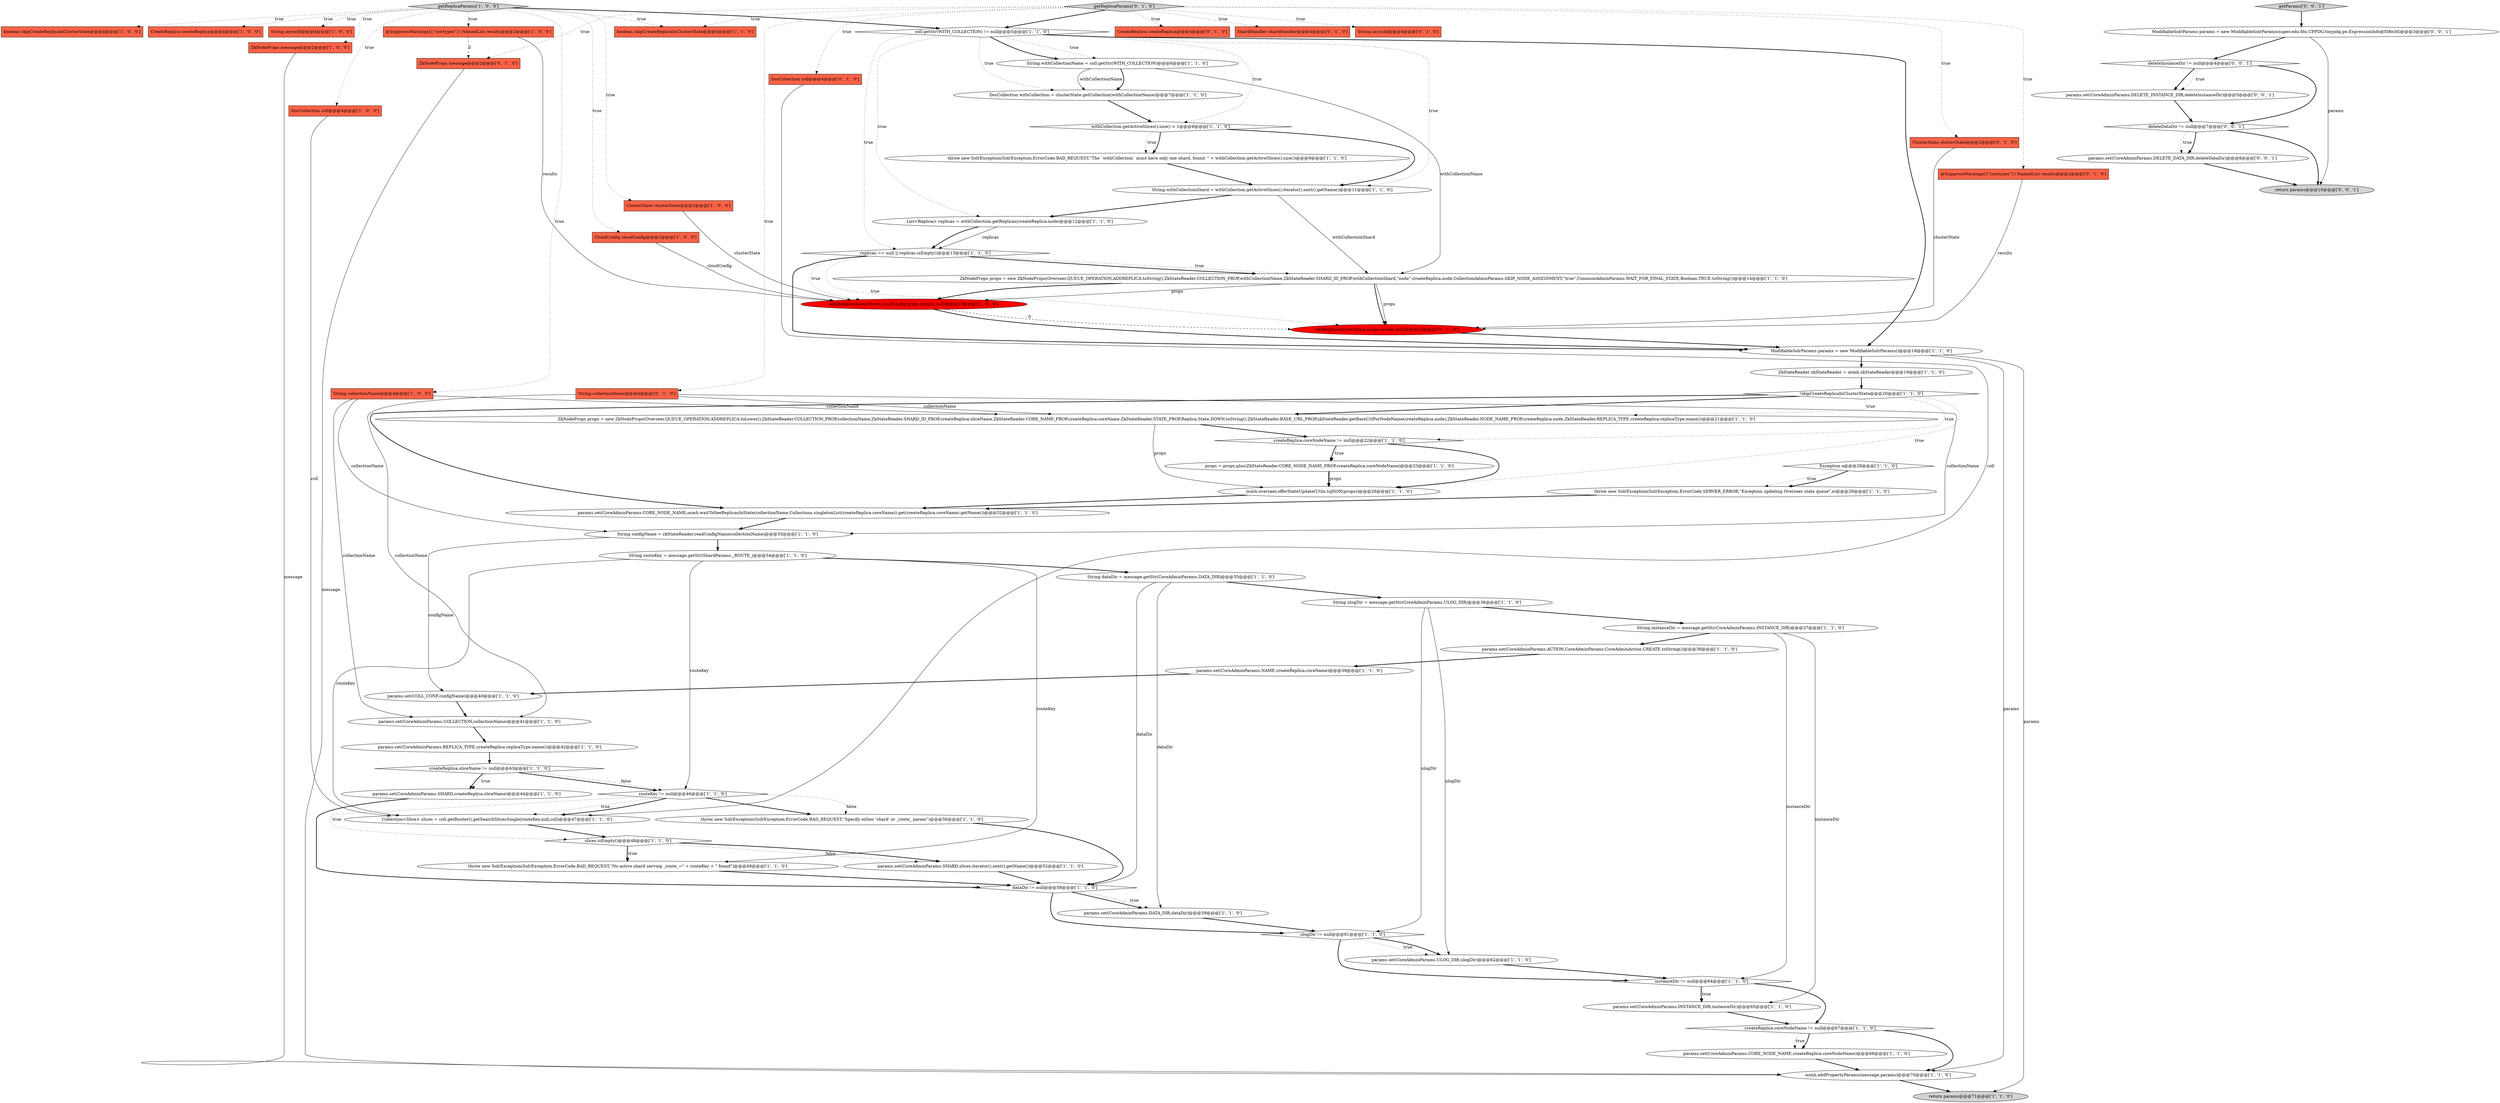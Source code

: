 digraph {
5 [style = filled, label = "getReplicaParams['1', '0', '0']", fillcolor = lightgray, shape = diamond image = "AAA0AAABBB1BBB"];
29 [style = filled, label = "dataDir != null@@@58@@@['1', '1', '0']", fillcolor = white, shape = diamond image = "AAA0AAABBB1BBB"];
36 [style = filled, label = "coll.getStr(WITH_COLLECTION) != null@@@5@@@['1', '1', '0']", fillcolor = white, shape = diamond image = "AAA0AAABBB1BBB"];
39 [style = filled, label = "String withCollectionName = coll.getStr(WITH_COLLECTION)@@@6@@@['1', '1', '0']", fillcolor = white, shape = ellipse image = "AAA0AAABBB1BBB"];
72 [style = filled, label = "ModifiableSolrParams params = new ModifiableSolrParams(super.edu.fdu.CPPDG.tinypdg.pe.ExpressionInfo@f38e3d)@@@3@@@['0', '0', '1']", fillcolor = white, shape = ellipse image = "AAA0AAABBB3BBB"];
15 [style = filled, label = "withCollection.getActiveSlices().size() > 1@@@8@@@['1', '1', '0']", fillcolor = white, shape = diamond image = "AAA0AAABBB1BBB"];
47 [style = filled, label = "ClusterState clusterState@@@2@@@['1', '0', '0']", fillcolor = tomato, shape = box image = "AAA0AAABBB1BBB"];
21 [style = filled, label = "params.set(CoreAdminParams.SHARD,createReplica.sliceName)@@@44@@@['1', '1', '0']", fillcolor = white, shape = ellipse image = "AAA0AAABBB1BBB"];
34 [style = filled, label = "String instanceDir = message.getStr(CoreAdminParams.INSTANCE_DIR)@@@37@@@['1', '1', '0']", fillcolor = white, shape = ellipse image = "AAA0AAABBB1BBB"];
67 [style = filled, label = "DocCollection coll@@@4@@@['0', '1', '0']", fillcolor = tomato, shape = box image = "AAA0AAABBB2BBB"];
27 [style = filled, label = "ocmh.overseer.offerStateUpdate(Utils.toJSON(props))@@@26@@@['1', '1', '0']", fillcolor = white, shape = ellipse image = "AAA0AAABBB1BBB"];
44 [style = filled, label = "List<Replica> replicas = withCollection.getReplicas(createReplica.node)@@@12@@@['1', '1', '0']", fillcolor = white, shape = ellipse image = "AAA0AAABBB1BBB"];
75 [style = filled, label = "params.set(CoreAdminParams.DELETE_INSTANCE_DIR,deleteInstanceDir)@@@5@@@['0', '0', '1']", fillcolor = white, shape = ellipse image = "AAA0AAABBB3BBB"];
52 [style = filled, label = "ZkNodeProps props = new ZkNodeProps(Overseer.QUEUE_OPERATION,ADDREPLICA.toString(),ZkStateReader.COLLECTION_PROP,withCollectionName,ZkStateReader.SHARD_ID_PROP,withCollectionShard,\"node\",createReplica.node,CollectionAdminParams.SKIP_NODE_ASSIGNMENT,\"true\",CommonAdminParams.WAIT_FOR_FINAL_STATE,Boolean.TRUE.toString())@@@14@@@['1', '1', '0']", fillcolor = white, shape = ellipse image = "AAA0AAABBB1BBB"];
54 [style = filled, label = "params.set(CoreAdminParams.DATA_DIR,dataDir)@@@59@@@['1', '1', '0']", fillcolor = white, shape = ellipse image = "AAA0AAABBB1BBB"];
71 [style = filled, label = "getParams['0', '0', '1']", fillcolor = lightgray, shape = diamond image = "AAA0AAABBB3BBB"];
64 [style = filled, label = "String collectionName@@@4@@@['0', '1', '0']", fillcolor = tomato, shape = box image = "AAA0AAABBB2BBB"];
8 [style = filled, label = "params.set(CoreAdminParams.INSTANCE_DIR,instanceDir)@@@65@@@['1', '1', '0']", fillcolor = white, shape = ellipse image = "AAA0AAABBB1BBB"];
35 [style = filled, label = "params.set(CoreAdminParams.SHARD,slices.iterator().next().getName())@@@52@@@['1', '1', '0']", fillcolor = white, shape = ellipse image = "AAA0AAABBB1BBB"];
24 [style = filled, label = "throw new SolrException(SolrException.ErrorCode.BAD_REQUEST,\"Specify either 'shard' or _route_ param\")@@@56@@@['1', '1', '0']", fillcolor = white, shape = ellipse image = "AAA0AAABBB1BBB"];
59 [style = filled, label = "CreateReplica createReplica@@@4@@@['0', '1', '0']", fillcolor = tomato, shape = box image = "AAA0AAABBB2BBB"];
2 [style = filled, label = "Collection<Slice> slices = coll.getRouter().getSearchSlicesSingle(routeKey,null,coll)@@@47@@@['1', '1', '0']", fillcolor = white, shape = ellipse image = "AAA0AAABBB1BBB"];
18 [style = filled, label = "throw new SolrException(SolrException.ErrorCode.BAD_REQUEST,\"The `withCollection` must have only one shard, found: \" + withCollection.getActiveSlices().size())@@@9@@@['1', '1', '0']", fillcolor = white, shape = ellipse image = "AAA0AAABBB1BBB"];
69 [style = filled, label = "deleteDataDir != null@@@7@@@['0', '0', '1']", fillcolor = white, shape = diamond image = "AAA0AAABBB3BBB"];
45 [style = filled, label = "ulogDir != null@@@61@@@['1', '1', '0']", fillcolor = white, shape = diamond image = "AAA0AAABBB1BBB"];
61 [style = filled, label = "ShardHandler shardHandler@@@4@@@['0', '1', '0']", fillcolor = tomato, shape = box image = "AAA0AAABBB2BBB"];
66 [style = filled, label = "getReplicaParams['0', '1', '0']", fillcolor = lightgray, shape = diamond image = "AAA0AAABBB2BBB"];
37 [style = filled, label = "Exception e@@@28@@@['1', '1', '0']", fillcolor = white, shape = diamond image = "AAA0AAABBB1BBB"];
58 [style = filled, label = "ZkNodeProps props = new ZkNodeProps(Overseer.QUEUE_OPERATION,ADDREPLICA.toLower(),ZkStateReader.COLLECTION_PROP,collectionName,ZkStateReader.SHARD_ID_PROP,createReplica.sliceName,ZkStateReader.CORE_NAME_PROP,createReplica.coreName,ZkStateReader.STATE_PROP,Replica.State.DOWN.toString(),ZkStateReader.BASE_URL_PROP,zkStateReader.getBaseUrlForNodeName(createReplica.node),ZkStateReader.NODE_NAME_PROP,createReplica.node,ZkStateReader.REPLICA_TYPE,createReplica.replicaType.name())@@@21@@@['1', '1', '0']", fillcolor = white, shape = ellipse image = "AAA0AAABBB1BBB"];
11 [style = filled, label = "routeKey != null@@@46@@@['1', '1', '0']", fillcolor = white, shape = diamond image = "AAA0AAABBB1BBB"];
19 [style = filled, label = "String withCollectionShard = withCollection.getActiveSlices().iterator().next().getName()@@@11@@@['1', '1', '0']", fillcolor = white, shape = ellipse image = "AAA0AAABBB1BBB"];
10 [style = filled, label = "createReplica.coreNodeName != null@@@22@@@['1', '1', '0']", fillcolor = white, shape = diamond image = "AAA0AAABBB1BBB"];
63 [style = filled, label = "String asyncId@@@4@@@['0', '1', '0']", fillcolor = tomato, shape = box image = "AAA0AAABBB2BBB"];
14 [style = filled, label = "CreateReplica createReplica@@@4@@@['1', '0', '0']", fillcolor = tomato, shape = box image = "AAA0AAABBB1BBB"];
1 [style = filled, label = "String asyncId@@@4@@@['1', '0', '0']", fillcolor = tomato, shape = box image = "AAA0AAABBB1BBB"];
6 [style = filled, label = "ZkNodeProps message@@@2@@@['1', '0', '0']", fillcolor = tomato, shape = box image = "AAA0AAABBB1BBB"];
13 [style = filled, label = "addReplica(clusterState,cloudConfig,props,results,null)@@@15@@@['1', '0', '0']", fillcolor = red, shape = ellipse image = "AAA1AAABBB1BBB"];
17 [style = filled, label = "DocCollection withCollection = clusterState.getCollection(withCollectionName)@@@7@@@['1', '1', '0']", fillcolor = white, shape = ellipse image = "AAA0AAABBB1BBB"];
31 [style = filled, label = "params.set(CoreAdminParams.CORE_NODE_NAME,ocmh.waitToSeeReplicasInState(collectionName,Collections.singletonList(createReplica.coreName)).get(createReplica.coreName).getName())@@@32@@@['1', '1', '0']", fillcolor = white, shape = ellipse image = "AAA0AAABBB1BBB"];
32 [style = filled, label = "ZkStateReader zkStateReader = ocmh.zkStateReader@@@19@@@['1', '1', '0']", fillcolor = white, shape = ellipse image = "AAA0AAABBB1BBB"];
3 [style = filled, label = "throw new SolrException(SolrException.ErrorCode.BAD_REQUEST,\"No active shard serving _route_=\" + routeKey + \" found\")@@@49@@@['1', '1', '0']", fillcolor = white, shape = ellipse image = "AAA0AAABBB1BBB"];
33 [style = filled, label = "params.set(CoreAdminParams.CORE_NODE_NAME,createReplica.coreNodeName)@@@68@@@['1', '1', '0']", fillcolor = white, shape = ellipse image = "AAA0AAABBB1BBB"];
40 [style = filled, label = "slices.isEmpty()@@@48@@@['1', '1', '0']", fillcolor = white, shape = diamond image = "AAA0AAABBB1BBB"];
42 [style = filled, label = "instanceDir != null@@@64@@@['1', '1', '0']", fillcolor = white, shape = diamond image = "AAA0AAABBB1BBB"];
55 [style = filled, label = "boolean skipCreateReplicaInClusterState@@@4@@@['1', '1', '0']", fillcolor = tomato, shape = box image = "AAA0AAABBB1BBB"];
56 [style = filled, label = "@SuppressWarnings({\"rawtypes\"}) NamedList results@@@2@@@['1', '0', '0']", fillcolor = tomato, shape = box image = "AAA1AAABBB1BBB"];
22 [style = filled, label = "createReplica.coreNodeName != null@@@67@@@['1', '1', '0']", fillcolor = white, shape = diamond image = "AAA0AAABBB1BBB"];
28 [style = filled, label = "params.set(CoreAdminParams.REPLICA_TYPE,createReplica.replicaType.name())@@@42@@@['1', '1', '0']", fillcolor = white, shape = ellipse image = "AAA0AAABBB1BBB"];
30 [style = filled, label = "params.set(CoreAdminParams.NAME,createReplica.coreName)@@@39@@@['1', '1', '0']", fillcolor = white, shape = ellipse image = "AAA0AAABBB1BBB"];
23 [style = filled, label = "ModifiableSolrParams params = new ModifiableSolrParams()@@@18@@@['1', '1', '0']", fillcolor = white, shape = ellipse image = "AAA0AAABBB1BBB"];
74 [style = filled, label = "deleteInstanceDir != null@@@4@@@['0', '0', '1']", fillcolor = white, shape = diamond image = "AAA0AAABBB3BBB"];
65 [style = filled, label = "ZkNodeProps message@@@2@@@['0', '1', '0']", fillcolor = tomato, shape = box image = "AAA1AAABBB2BBB"];
4 [style = filled, label = "params.set(CoreAdminParams.ACTION,CoreAdminParams.CoreAdminAction.CREATE.toString())@@@38@@@['1', '1', '0']", fillcolor = white, shape = ellipse image = "AAA0AAABBB1BBB"];
16 [style = filled, label = "props = props.plus(ZkStateReader.CORE_NODE_NAME_PROP,createReplica.coreNodeName)@@@23@@@['1', '1', '0']", fillcolor = white, shape = ellipse image = "AAA0AAABBB1BBB"];
73 [style = filled, label = "params.set(CoreAdminParams.DELETE_DATA_DIR,deleteDataDir)@@@8@@@['0', '0', '1']", fillcolor = white, shape = ellipse image = "AAA0AAABBB3BBB"];
53 [style = filled, label = "CloudConfig cloudConfig@@@2@@@['1', '0', '0']", fillcolor = tomato, shape = box image = "AAA0AAABBB1BBB"];
57 [style = filled, label = "params.set(COLL_CONF,configName)@@@40@@@['1', '1', '0']", fillcolor = white, shape = ellipse image = "AAA0AAABBB1BBB"];
9 [style = filled, label = "String dataDir = message.getStr(CoreAdminParams.DATA_DIR)@@@35@@@['1', '1', '0']", fillcolor = white, shape = ellipse image = "AAA0AAABBB1BBB"];
60 [style = filled, label = "ClusterState clusterState@@@2@@@['0', '1', '0']", fillcolor = tomato, shape = box image = "AAA0AAABBB2BBB"];
20 [style = filled, label = "replicas == null || replicas.isEmpty()@@@13@@@['1', '1', '0']", fillcolor = white, shape = diamond image = "AAA0AAABBB1BBB"];
25 [style = filled, label = "DocCollection coll@@@4@@@['1', '0', '0']", fillcolor = tomato, shape = box image = "AAA0AAABBB1BBB"];
41 [style = filled, label = "ocmh.addPropertyParams(message,params)@@@70@@@['1', '1', '0']", fillcolor = white, shape = ellipse image = "AAA0AAABBB1BBB"];
12 [style = filled, label = "!skipCreateReplicaInClusterState@@@20@@@['1', '1', '0']", fillcolor = white, shape = diamond image = "AAA0AAABBB1BBB"];
46 [style = filled, label = "String ulogDir = message.getStr(CoreAdminParams.ULOG_DIR)@@@36@@@['1', '1', '0']", fillcolor = white, shape = ellipse image = "AAA0AAABBB1BBB"];
48 [style = filled, label = "params.set(CoreAdminParams.COLLECTION,collectionName)@@@41@@@['1', '1', '0']", fillcolor = white, shape = ellipse image = "AAA0AAABBB1BBB"];
38 [style = filled, label = "String collectionName@@@4@@@['1', '0', '0']", fillcolor = tomato, shape = box image = "AAA0AAABBB1BBB"];
50 [style = filled, label = "boolean skipCreateReplicaInClusterState@@@4@@@['1', '0', '0']", fillcolor = tomato, shape = box image = "AAA0AAABBB1BBB"];
51 [style = filled, label = "throw new SolrException(SolrException.ErrorCode.SERVER_ERROR,\"Exception updating Overseer state queue\",e)@@@29@@@['1', '1', '0']", fillcolor = white, shape = ellipse image = "AAA0AAABBB1BBB"];
49 [style = filled, label = "String routeKey = message.getStr(ShardParams._ROUTE_)@@@34@@@['1', '1', '0']", fillcolor = white, shape = ellipse image = "AAA0AAABBB1BBB"];
0 [style = filled, label = "String configName = zkStateReader.readConfigName(collectionName)@@@33@@@['1', '1', '0']", fillcolor = white, shape = ellipse image = "AAA0AAABBB1BBB"];
26 [style = filled, label = "params.set(CoreAdminParams.ULOG_DIR,ulogDir)@@@62@@@['1', '1', '0']", fillcolor = white, shape = ellipse image = "AAA0AAABBB1BBB"];
62 [style = filled, label = "@SuppressWarnings({\"rawtypes\"}) NamedList results@@@2@@@['0', '1', '0']", fillcolor = tomato, shape = box image = "AAA0AAABBB2BBB"];
43 [style = filled, label = "return params@@@71@@@['1', '1', '0']", fillcolor = lightgray, shape = ellipse image = "AAA0AAABBB1BBB"];
68 [style = filled, label = "addReplica(clusterState,props,results,null)@@@15@@@['0', '1', '0']", fillcolor = red, shape = ellipse image = "AAA1AAABBB2BBB"];
7 [style = filled, label = "createReplica.sliceName != null@@@43@@@['1', '1', '0']", fillcolor = white, shape = diamond image = "AAA0AAABBB1BBB"];
70 [style = filled, label = "return params@@@10@@@['0', '0', '1']", fillcolor = lightgray, shape = ellipse image = "AAA0AAABBB3BBB"];
74->69 [style = bold, label=""];
66->63 [style = dotted, label="true"];
46->34 [style = bold, label=""];
52->68 [style = solid, label="props"];
32->12 [style = bold, label=""];
40->35 [style = dotted, label="false"];
5->1 [style = dotted, label="true"];
46->26 [style = solid, label="ulogDir"];
11->40 [style = dotted, label="true"];
39->52 [style = solid, label="withCollectionName"];
52->13 [style = bold, label=""];
11->24 [style = dotted, label="false"];
29->45 [style = bold, label=""];
39->17 [style = solid, label="withCollectionName"];
36->20 [style = dotted, label="true"];
19->44 [style = bold, label=""];
52->68 [style = bold, label=""];
20->68 [style = dotted, label="true"];
5->38 [style = dotted, label="true"];
11->2 [style = dotted, label="true"];
36->39 [style = dotted, label="true"];
52->13 [style = solid, label="props"];
25->2 [style = solid, label="coll"];
66->64 [style = dotted, label="true"];
12->58 [style = dotted, label="true"];
65->41 [style = solid, label="message"];
45->42 [style = bold, label=""];
66->36 [style = bold, label=""];
20->13 [style = dotted, label="true"];
0->57 [style = solid, label="configName"];
9->29 [style = solid, label="dataDir"];
10->16 [style = dotted, label="true"];
5->36 [style = bold, label=""];
64->58 [style = solid, label="collectionName"];
53->13 [style = solid, label="cloudConfig"];
26->42 [style = bold, label=""];
22->33 [style = bold, label=""];
7->11 [style = bold, label=""];
15->18 [style = dotted, label="true"];
22->41 [style = bold, label=""];
18->19 [style = bold, label=""];
69->73 [style = dotted, label="true"];
5->6 [style = dotted, label="true"];
22->33 [style = dotted, label="true"];
27->31 [style = bold, label=""];
33->41 [style = bold, label=""];
7->11 [style = dotted, label="false"];
75->69 [style = bold, label=""];
23->43 [style = solid, label="params"];
20->52 [style = bold, label=""];
16->27 [style = solid, label="props"];
8->22 [style = bold, label=""];
23->41 [style = solid, label="params"];
12->27 [style = dotted, label="true"];
21->29 [style = bold, label=""];
49->2 [style = solid, label="routeKey"];
20->23 [style = bold, label=""];
12->10 [style = dotted, label="true"];
36->44 [style = dotted, label="true"];
5->25 [style = dotted, label="true"];
40->3 [style = dotted, label="true"];
40->3 [style = bold, label=""];
44->20 [style = bold, label=""];
17->15 [style = bold, label=""];
62->68 [style = solid, label="results"];
42->22 [style = bold, label=""];
48->28 [style = bold, label=""];
38->0 [style = solid, label="collectionName"];
7->21 [style = dotted, label="true"];
41->43 [style = bold, label=""];
3->29 [style = bold, label=""];
12->31 [style = bold, label=""];
49->11 [style = solid, label="routeKey"];
74->75 [style = bold, label=""];
66->60 [style = dotted, label="true"];
56->65 [style = dashed, label="0"];
74->75 [style = dotted, label="true"];
40->35 [style = bold, label=""];
35->29 [style = bold, label=""];
16->27 [style = bold, label=""];
36->15 [style = dotted, label="true"];
31->0 [style = bold, label=""];
66->67 [style = dotted, label="true"];
42->8 [style = bold, label=""];
20->52 [style = dotted, label="true"];
9->46 [style = bold, label=""];
23->32 [style = bold, label=""];
37->51 [style = dotted, label="true"];
73->70 [style = bold, label=""];
36->19 [style = dotted, label="true"];
15->19 [style = bold, label=""];
11->24 [style = bold, label=""];
29->54 [style = bold, label=""];
36->39 [style = bold, label=""];
64->0 [style = solid, label="collectionName"];
71->72 [style = bold, label=""];
72->70 [style = solid, label="params"];
13->68 [style = dashed, label="0"];
38->58 [style = solid, label="collectionName"];
58->27 [style = solid, label="props"];
10->16 [style = bold, label=""];
0->49 [style = bold, label=""];
67->2 [style = solid, label="coll"];
5->53 [style = dotted, label="true"];
39->17 [style = bold, label=""];
29->54 [style = dotted, label="true"];
58->10 [style = bold, label=""];
45->26 [style = dotted, label="true"];
66->59 [style = dotted, label="true"];
46->45 [style = solid, label="ulogDir"];
5->50 [style = dotted, label="true"];
56->13 [style = solid, label="results"];
5->14 [style = dotted, label="true"];
54->45 [style = bold, label=""];
66->62 [style = dotted, label="true"];
66->61 [style = dotted, label="true"];
44->20 [style = solid, label="replicas"];
72->74 [style = bold, label=""];
60->68 [style = solid, label="clusterState"];
9->54 [style = solid, label="dataDir"];
42->8 [style = dotted, label="true"];
37->51 [style = bold, label=""];
34->8 [style = solid, label="instanceDir"];
10->27 [style = bold, label=""];
5->56 [style = dotted, label="true"];
30->57 [style = bold, label=""];
28->7 [style = bold, label=""];
24->29 [style = bold, label=""];
2->40 [style = bold, label=""];
15->18 [style = bold, label=""];
11->2 [style = bold, label=""];
57->48 [style = bold, label=""];
5->47 [style = dotted, label="true"];
36->23 [style = bold, label=""];
4->30 [style = bold, label=""];
36->17 [style = dotted, label="true"];
49->3 [style = solid, label="routeKey"];
13->23 [style = bold, label=""];
6->41 [style = solid, label="message"];
34->42 [style = solid, label="instanceDir"];
34->4 [style = bold, label=""];
7->21 [style = bold, label=""];
69->73 [style = bold, label=""];
45->26 [style = bold, label=""];
66->65 [style = dotted, label="true"];
69->70 [style = bold, label=""];
19->52 [style = solid, label="withCollectionShard"];
5->55 [style = dotted, label="true"];
51->31 [style = bold, label=""];
49->9 [style = bold, label=""];
47->13 [style = solid, label="clusterState"];
64->48 [style = solid, label="collectionName"];
12->58 [style = bold, label=""];
68->23 [style = bold, label=""];
66->55 [style = dotted, label="true"];
38->48 [style = solid, label="collectionName"];
}
